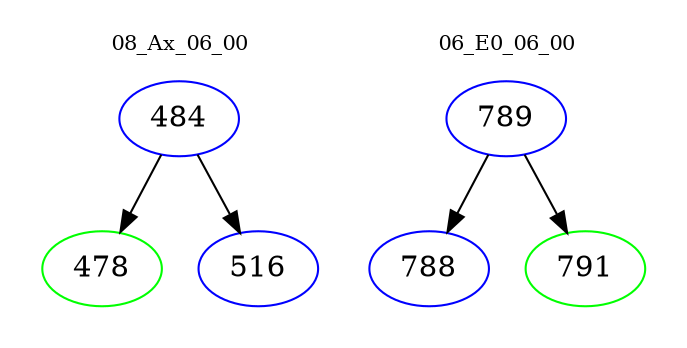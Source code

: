 digraph{
subgraph cluster_0 {
color = white
label = "08_Ax_06_00";
fontsize=10;
T0_484 [label="484", color="blue"]
T0_484 -> T0_478 [color="black"]
T0_478 [label="478", color="green"]
T0_484 -> T0_516 [color="black"]
T0_516 [label="516", color="blue"]
}
subgraph cluster_1 {
color = white
label = "06_E0_06_00";
fontsize=10;
T1_789 [label="789", color="blue"]
T1_789 -> T1_788 [color="black"]
T1_788 [label="788", color="blue"]
T1_789 -> T1_791 [color="black"]
T1_791 [label="791", color="green"]
}
}
